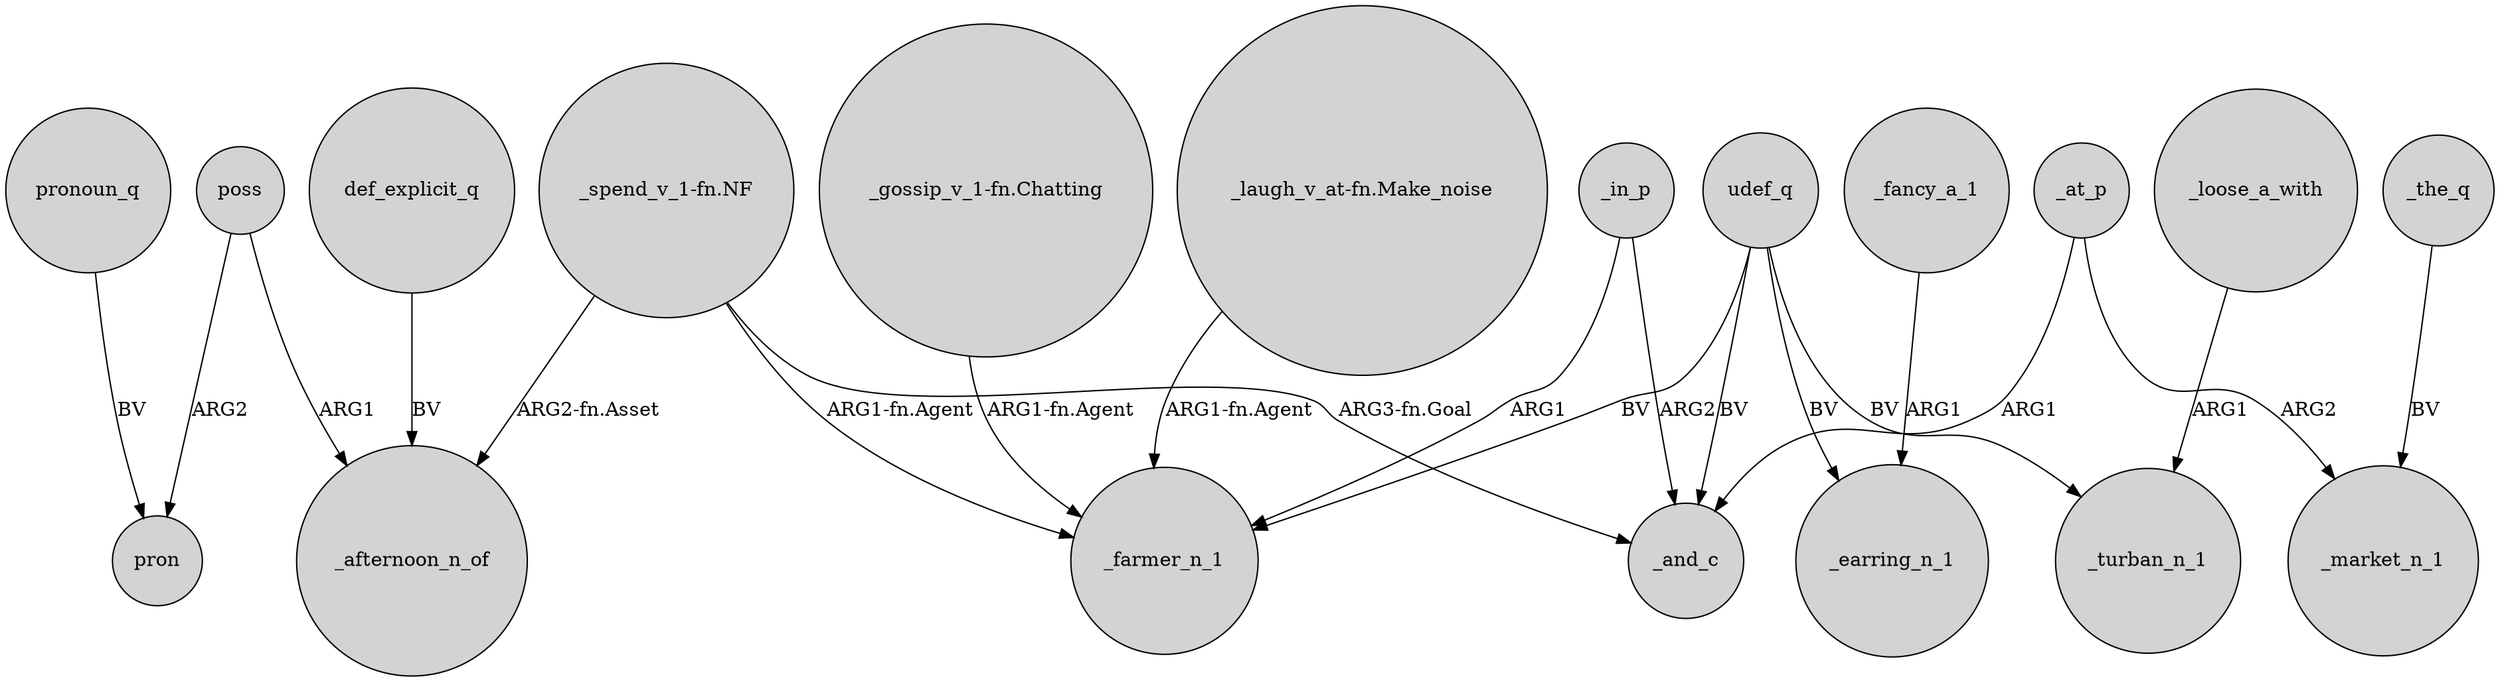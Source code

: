 digraph {
	node [shape=circle style=filled]
	poss -> pron [label=ARG2]
	"_gossip_v_1-fn.Chatting" -> _farmer_n_1 [label="ARG1-fn.Agent"]
	udef_q -> _earring_n_1 [label=BV]
	def_explicit_q -> _afternoon_n_of [label=BV]
	_fancy_a_1 -> _earring_n_1 [label=ARG1]
	_at_p -> _market_n_1 [label=ARG2]
	"_spend_v_1-fn.NF" -> _and_c [label="ARG3-fn.Goal"]
	_at_p -> _and_c [label=ARG1]
	pronoun_q -> pron [label=BV]
	_in_p -> _farmer_n_1 [label=ARG1]
	_loose_a_with -> _turban_n_1 [label=ARG1]
	"_spend_v_1-fn.NF" -> _farmer_n_1 [label="ARG1-fn.Agent"]
	"_laugh_v_at-fn.Make_noise" -> _farmer_n_1 [label="ARG1-fn.Agent"]
	udef_q -> _farmer_n_1 [label=BV]
	udef_q -> _turban_n_1 [label=BV]
	"_spend_v_1-fn.NF" -> _afternoon_n_of [label="ARG2-fn.Asset"]
	poss -> _afternoon_n_of [label=ARG1]
	_the_q -> _market_n_1 [label=BV]
	udef_q -> _and_c [label=BV]
	_in_p -> _and_c [label=ARG2]
}
